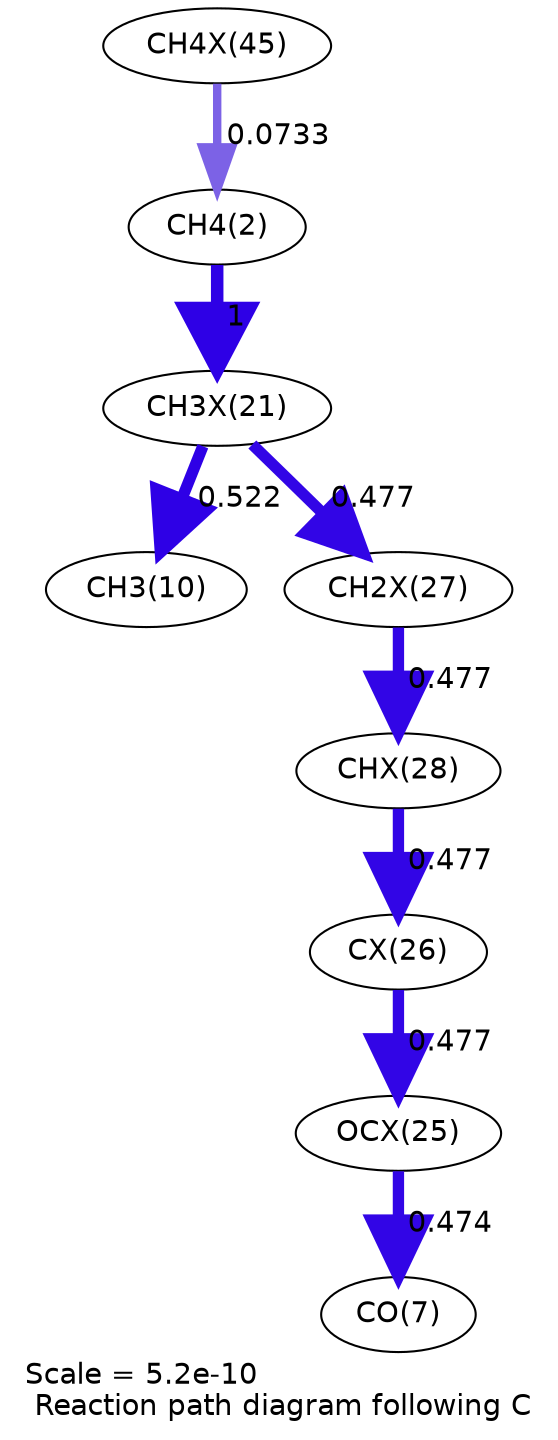 digraph reaction_paths {
center=1;
s51 -> s4[fontname="Helvetica", penwidth=4.03, arrowsize=2.01, color="0.7, 0.573, 0.9"
, label=" 0.0733"];
s4 -> s43[fontname="Helvetica", penwidth=6, arrowsize=3, color="0.7, 1.5, 0.9"
, label=" 1"];
s43 -> s12[fontname="Helvetica", penwidth=5.51, arrowsize=2.75, color="0.7, 1.02, 0.9"
, label=" 0.522"];
s43 -> s49[fontname="Helvetica", penwidth=5.44, arrowsize=2.72, color="0.7, 0.977, 0.9"
, label=" 0.477"];
s49 -> s50[fontname="Helvetica", penwidth=5.44, arrowsize=2.72, color="0.7, 0.977, 0.9"
, label=" 0.477"];
s50 -> s48[fontname="Helvetica", penwidth=5.44, arrowsize=2.72, color="0.7, 0.977, 0.9"
, label=" 0.477"];
s48 -> s47[fontname="Helvetica", penwidth=5.44, arrowsize=2.72, color="0.7, 0.977, 0.9"
, label=" 0.477"];
s47 -> s9[fontname="Helvetica", penwidth=5.44, arrowsize=2.72, color="0.7, 0.974, 0.9"
, label=" 0.474"];
s4 [ fontname="Helvetica", label="CH4(2)"];
s9 [ fontname="Helvetica", label="CO(7)"];
s12 [ fontname="Helvetica", label="CH3(10)"];
s43 [ fontname="Helvetica", label="CH3X(21)"];
s47 [ fontname="Helvetica", label="OCX(25)"];
s48 [ fontname="Helvetica", label="CX(26)"];
s49 [ fontname="Helvetica", label="CH2X(27)"];
s50 [ fontname="Helvetica", label="CHX(28)"];
s51 [ fontname="Helvetica", label="CH4X(45)"];
 label = "Scale = 5.2e-10\l Reaction path diagram following C";
 fontname = "Helvetica";
}
